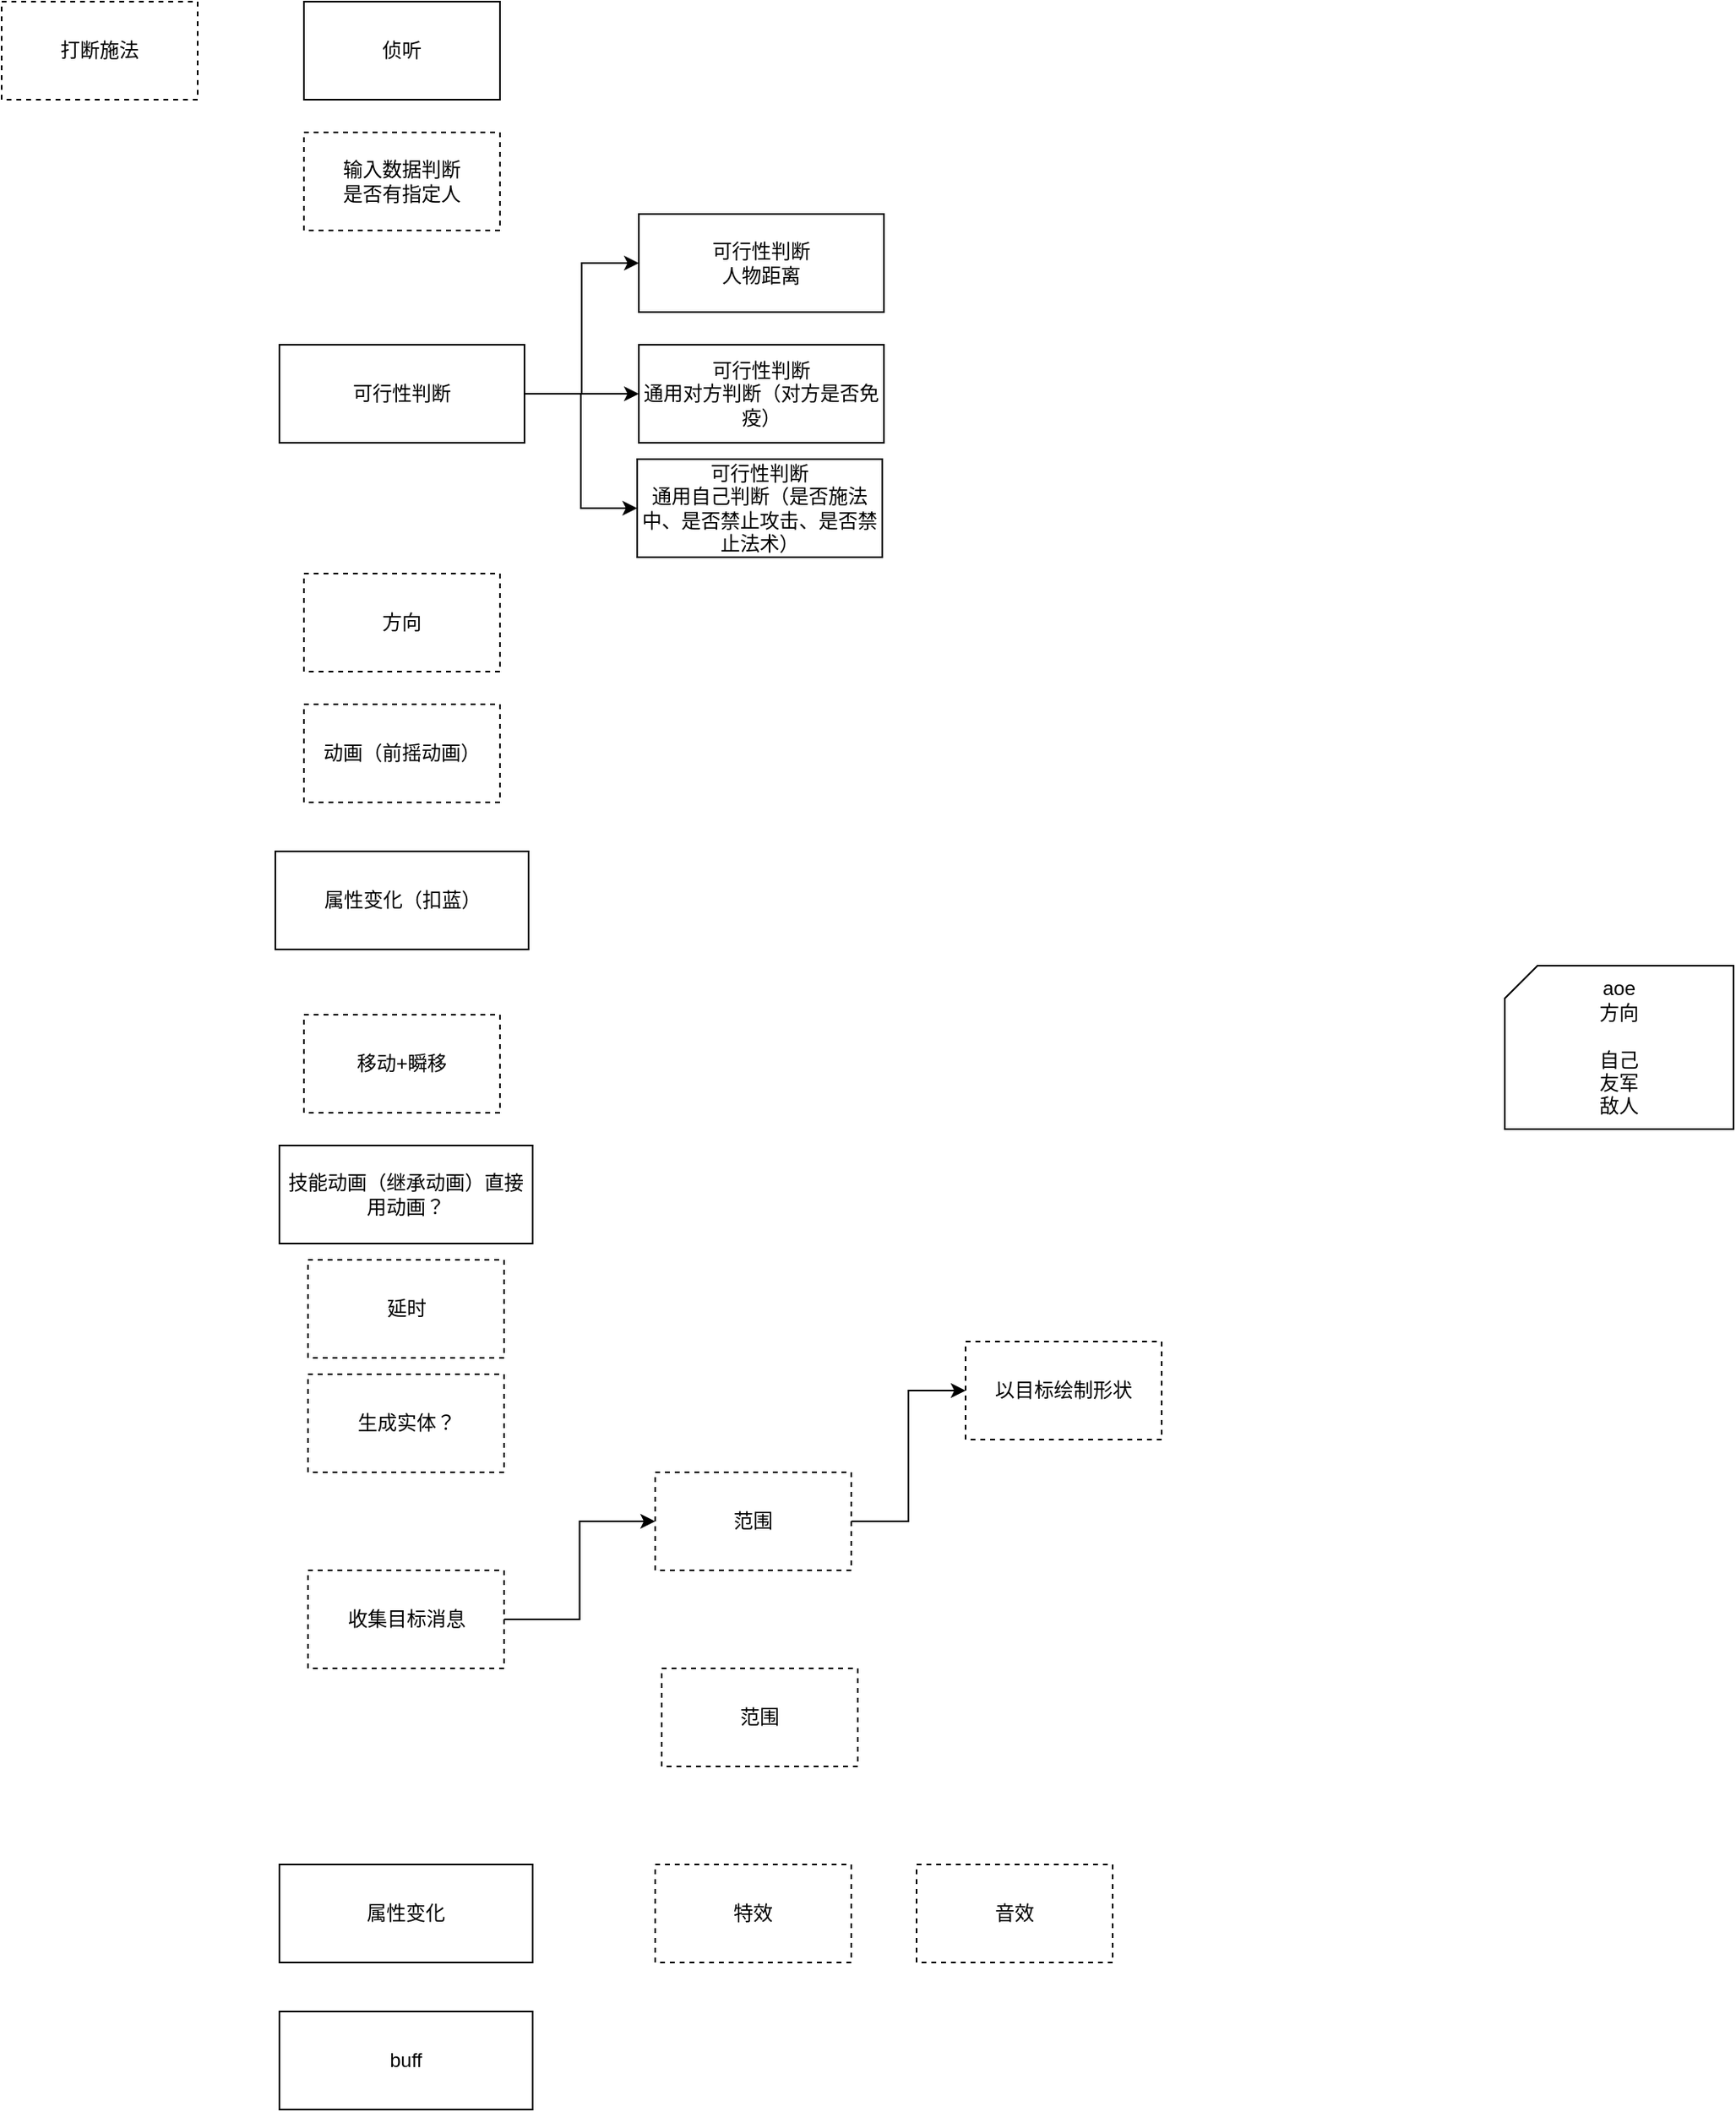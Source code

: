 <mxfile version="18.2.1" type="github">
  <diagram id="qQHj0DCXs-47OqAVF7OY" name="第 1 页">
    <mxGraphModel dx="2249" dy="1931" grid="1" gridSize="10" guides="1" tooltips="1" connect="1" arrows="1" fold="1" page="1" pageScale="1" pageWidth="827" pageHeight="1169" math="0" shadow="0">
      <root>
        <mxCell id="0" />
        <mxCell id="1" parent="0" />
        <mxCell id="zWzPF-e7GP1ntmKaY90L-38" value="侦听" style="rounded=0;whiteSpace=wrap;html=1;" parent="1" vertex="1">
          <mxGeometry x="135" y="-130" width="120" height="60" as="geometry" />
        </mxCell>
        <mxCell id="zWzPF-e7GP1ntmKaY90L-64" style="edgeStyle=orthogonalEdgeStyle;rounded=0;orthogonalLoop=1;jettySize=auto;html=1;entryX=0;entryY=0.5;entryDx=0;entryDy=0;" parent="1" source="zWzPF-e7GP1ntmKaY90L-39" target="zWzPF-e7GP1ntmKaY90L-63" edge="1">
          <mxGeometry relative="1" as="geometry" />
        </mxCell>
        <mxCell id="zWzPF-e7GP1ntmKaY90L-65" style="edgeStyle=orthogonalEdgeStyle;rounded=0;orthogonalLoop=1;jettySize=auto;html=1;" parent="1" source="zWzPF-e7GP1ntmKaY90L-39" target="zWzPF-e7GP1ntmKaY90L-53" edge="1">
          <mxGeometry relative="1" as="geometry" />
        </mxCell>
        <mxCell id="zWzPF-e7GP1ntmKaY90L-66" style="edgeStyle=orthogonalEdgeStyle;rounded=0;orthogonalLoop=1;jettySize=auto;html=1;entryX=0;entryY=0.5;entryDx=0;entryDy=0;" parent="1" source="zWzPF-e7GP1ntmKaY90L-39" target="zWzPF-e7GP1ntmKaY90L-54" edge="1">
          <mxGeometry relative="1" as="geometry" />
        </mxCell>
        <mxCell id="zWzPF-e7GP1ntmKaY90L-39" value="可行性判断" style="rounded=0;whiteSpace=wrap;html=1;" parent="1" vertex="1">
          <mxGeometry x="120" y="80" width="150" height="60" as="geometry" />
        </mxCell>
        <mxCell id="zWzPF-e7GP1ntmKaY90L-41" value="动画（前摇动画）" style="whiteSpace=wrap;html=1;rounded=0;dashed=1;" parent="1" vertex="1">
          <mxGeometry x="135" y="300" width="120" height="60" as="geometry" />
        </mxCell>
        <mxCell id="zWzPF-e7GP1ntmKaY90L-45" value="&lt;div&gt;aoe&lt;/div&gt;&lt;div&gt;方向&lt;/div&gt;&lt;div&gt;&lt;br&gt;&lt;/div&gt;&lt;div&gt;自己&lt;/div&gt;&lt;div&gt;友军&lt;/div&gt;&lt;div&gt;敌人&lt;/div&gt;" style="shape=card;whiteSpace=wrap;html=1;size=20;" parent="1" vertex="1">
          <mxGeometry x="870" y="460" width="140" height="100" as="geometry" />
        </mxCell>
        <mxCell id="zWzPF-e7GP1ntmKaY90L-47" value="技能动画（继承动画）直接用动画？" style="whiteSpace=wrap;html=1;rounded=0;" parent="1" vertex="1">
          <mxGeometry x="120" y="570" width="155" height="60" as="geometry" />
        </mxCell>
        <mxCell id="zWzPF-e7GP1ntmKaY90L-49" value="输入数据判断&lt;br&gt;是否有指定人" style="whiteSpace=wrap;html=1;rounded=0;dashed=1;" parent="1" vertex="1">
          <mxGeometry x="135" y="-50" width="120" height="60" as="geometry" />
        </mxCell>
        <mxCell id="zWzPF-e7GP1ntmKaY90L-51" value="方向" style="whiteSpace=wrap;html=1;rounded=0;dashed=1;" parent="1" vertex="1">
          <mxGeometry x="135" y="220" width="120" height="60" as="geometry" />
        </mxCell>
        <mxCell id="zWzPF-e7GP1ntmKaY90L-53" value="可行性判断&lt;br&gt;通用对方判断（对方是否免疫）" style="rounded=0;whiteSpace=wrap;html=1;" parent="1" vertex="1">
          <mxGeometry x="340" y="80" width="150" height="60" as="geometry" />
        </mxCell>
        <mxCell id="zWzPF-e7GP1ntmKaY90L-54" value="可行性判断&lt;br&gt;通用自己判断（是否施法中、是否禁止攻击、是否禁止法术）" style="rounded=0;whiteSpace=wrap;html=1;" parent="1" vertex="1">
          <mxGeometry x="339" y="150" width="150" height="60" as="geometry" />
        </mxCell>
        <mxCell id="zWzPF-e7GP1ntmKaY90L-55" value="移动+瞬移" style="whiteSpace=wrap;html=1;rounded=0;dashed=1;" parent="1" vertex="1">
          <mxGeometry x="135" y="490" width="120" height="60" as="geometry" />
        </mxCell>
        <mxCell id="zWzPF-e7GP1ntmKaY90L-57" value="延时" style="whiteSpace=wrap;html=1;rounded=0;dashed=1;" parent="1" vertex="1">
          <mxGeometry x="137.5" y="640" width="120" height="60" as="geometry" />
        </mxCell>
        <mxCell id="zWzPF-e7GP1ntmKaY90L-58" value="属性变化" style="whiteSpace=wrap;html=1;rounded=0;" parent="1" vertex="1">
          <mxGeometry x="120" y="1010" width="155" height="60" as="geometry" />
        </mxCell>
        <mxCell id="zWzPF-e7GP1ntmKaY90L-59" value="生成实体？" style="whiteSpace=wrap;html=1;rounded=0;dashed=1;" parent="1" vertex="1">
          <mxGeometry x="137.5" y="710" width="120" height="60" as="geometry" />
        </mxCell>
        <mxCell id="zWzPF-e7GP1ntmKaY90L-62" value="" style="edgeStyle=orthogonalEdgeStyle;rounded=0;orthogonalLoop=1;jettySize=auto;html=1;" parent="1" source="zWzPF-e7GP1ntmKaY90L-60" target="zWzPF-e7GP1ntmKaY90L-61" edge="1">
          <mxGeometry relative="1" as="geometry" />
        </mxCell>
        <mxCell id="zWzPF-e7GP1ntmKaY90L-60" value="收集目标消息" style="whiteSpace=wrap;html=1;rounded=0;dashed=1;" parent="1" vertex="1">
          <mxGeometry x="137.5" y="830" width="120" height="60" as="geometry" />
        </mxCell>
        <mxCell id="zfWzoO4v7OmdLpv7U8vU-2" style="edgeStyle=orthogonalEdgeStyle;rounded=0;orthogonalLoop=1;jettySize=auto;html=1;exitX=1;exitY=0.5;exitDx=0;exitDy=0;entryX=0;entryY=0.5;entryDx=0;entryDy=0;" parent="1" source="zWzPF-e7GP1ntmKaY90L-61" target="zfWzoO4v7OmdLpv7U8vU-1" edge="1">
          <mxGeometry relative="1" as="geometry" />
        </mxCell>
        <mxCell id="zWzPF-e7GP1ntmKaY90L-61" value="范围" style="whiteSpace=wrap;html=1;rounded=0;dashed=1;" parent="1" vertex="1">
          <mxGeometry x="350" y="770" width="120" height="60" as="geometry" />
        </mxCell>
        <mxCell id="zWzPF-e7GP1ntmKaY90L-63" value="可行性判断&lt;br&gt;人物距离" style="rounded=0;whiteSpace=wrap;html=1;" parent="1" vertex="1">
          <mxGeometry x="340" width="150" height="60" as="geometry" />
        </mxCell>
        <mxCell id="zWzPF-e7GP1ntmKaY90L-67" value="范围" style="whiteSpace=wrap;html=1;rounded=0;dashed=1;" parent="1" vertex="1">
          <mxGeometry x="354" y="890" width="120" height="60" as="geometry" />
        </mxCell>
        <mxCell id="zfWzoO4v7OmdLpv7U8vU-1" value="以目标绘制形状" style="whiteSpace=wrap;html=1;rounded=0;dashed=1;" parent="1" vertex="1">
          <mxGeometry x="540" y="690" width="120" height="60" as="geometry" />
        </mxCell>
        <mxCell id="zfWzoO4v7OmdLpv7U8vU-3" value="特效" style="whiteSpace=wrap;html=1;rounded=0;dashed=1;" parent="1" vertex="1">
          <mxGeometry x="350" y="1010" width="120" height="60" as="geometry" />
        </mxCell>
        <mxCell id="PytMElSZdl68NIHrlDN3-1" value="打断施法" style="whiteSpace=wrap;html=1;rounded=0;dashed=1;" vertex="1" parent="1">
          <mxGeometry x="-50" y="-130" width="120" height="60" as="geometry" />
        </mxCell>
        <mxCell id="PytMElSZdl68NIHrlDN3-3" value="属性变化（扣蓝）" style="whiteSpace=wrap;html=1;rounded=0;" vertex="1" parent="1">
          <mxGeometry x="117.5" y="390" width="155" height="60" as="geometry" />
        </mxCell>
        <mxCell id="PytMElSZdl68NIHrlDN3-4" value="buff" style="whiteSpace=wrap;html=1;rounded=0;" vertex="1" parent="1">
          <mxGeometry x="120" y="1100" width="155" height="60" as="geometry" />
        </mxCell>
        <mxCell id="PytMElSZdl68NIHrlDN3-5" value="音效" style="whiteSpace=wrap;html=1;rounded=0;dashed=1;" vertex="1" parent="1">
          <mxGeometry x="510" y="1010" width="120" height="60" as="geometry" />
        </mxCell>
      </root>
    </mxGraphModel>
  </diagram>
</mxfile>
